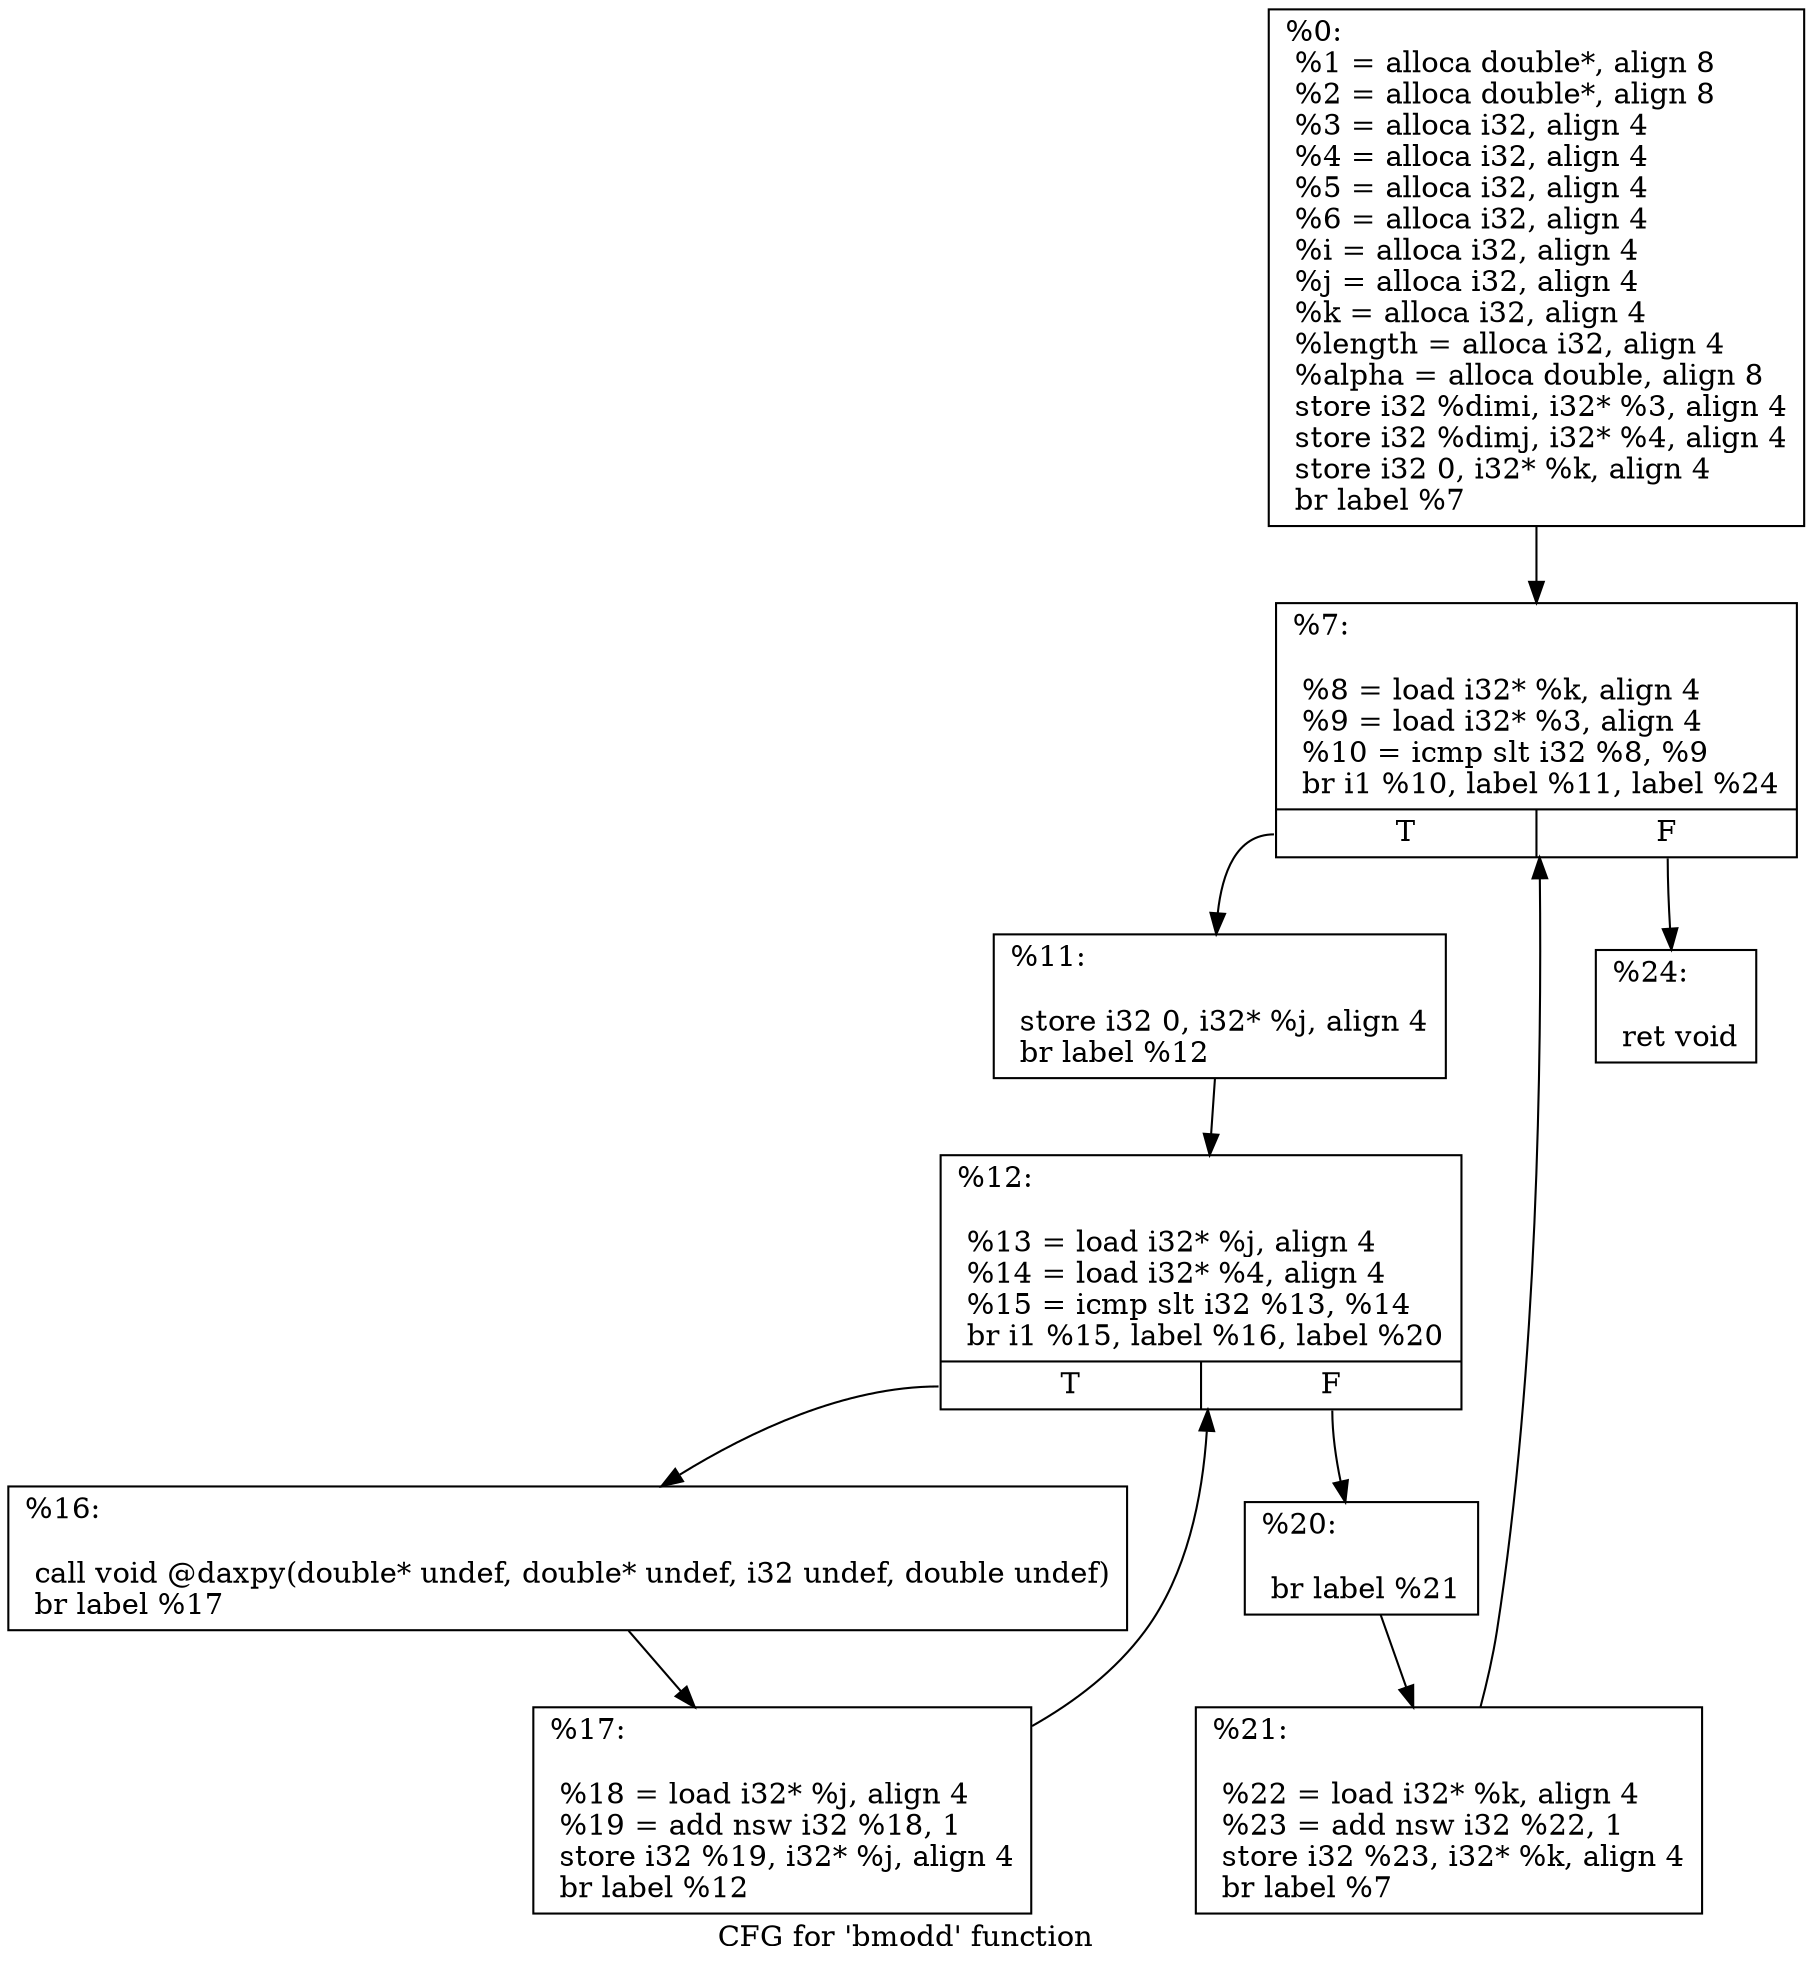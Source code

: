 digraph "CFG for 'bmodd' function" {
	label="CFG for 'bmodd' function";

	Node0x2bcba30 [shape=record,label="{%0:\l  %1 = alloca double*, align 8\l  %2 = alloca double*, align 8\l  %3 = alloca i32, align 4\l  %4 = alloca i32, align 4\l  %5 = alloca i32, align 4\l  %6 = alloca i32, align 4\l  %i = alloca i32, align 4\l  %j = alloca i32, align 4\l  %k = alloca i32, align 4\l  %length = alloca i32, align 4\l  %alpha = alloca double, align 8\l  store i32 %dimi, i32* %3, align 4\l  store i32 %dimj, i32* %4, align 4\l  store i32 0, i32* %k, align 4\l  br label %7\l}"];
	Node0x2bcba30 -> Node0x2bcba90;
	Node0x2bcba90 [shape=record,label="{%7:\l\l  %8 = load i32* %k, align 4\l  %9 = load i32* %3, align 4\l  %10 = icmp slt i32 %8, %9\l  br i1 %10, label %11, label %24\l|{<s0>T|<s1>F}}"];
	Node0x2bcba90:s0 -> Node0x2bcbaf0;
	Node0x2bcba90:s1 -> Node0x2bcbd30;
	Node0x2bcbaf0 [shape=record,label="{%11:\l\l  store i32 0, i32* %j, align 4\l  br label %12\l}"];
	Node0x2bcbaf0 -> Node0x2bcbb50;
	Node0x2bcbb50 [shape=record,label="{%12:\l\l  %13 = load i32* %j, align 4\l  %14 = load i32* %4, align 4\l  %15 = icmp slt i32 %13, %14\l  br i1 %15, label %16, label %20\l|{<s0>T|<s1>F}}"];
	Node0x2bcbb50:s0 -> Node0x2bcbbb0;
	Node0x2bcbb50:s1 -> Node0x2bcbc70;
	Node0x2bcbbb0 [shape=record,label="{%16:\l\l  call void @daxpy(double* undef, double* undef, i32 undef, double undef)\l  br label %17\l}"];
	Node0x2bcbbb0 -> Node0x2bcbc10;
	Node0x2bcbc10 [shape=record,label="{%17:\l\l  %18 = load i32* %j, align 4\l  %19 = add nsw i32 %18, 1\l  store i32 %19, i32* %j, align 4\l  br label %12\l}"];
	Node0x2bcbc10 -> Node0x2bcbb50;
	Node0x2bcbc70 [shape=record,label="{%20:\l\l  br label %21\l}"];
	Node0x2bcbc70 -> Node0x2bcbcd0;
	Node0x2bcbcd0 [shape=record,label="{%21:\l\l  %22 = load i32* %k, align 4\l  %23 = add nsw i32 %22, 1\l  store i32 %23, i32* %k, align 4\l  br label %7\l}"];
	Node0x2bcbcd0 -> Node0x2bcba90;
	Node0x2bcbd30 [shape=record,label="{%24:\l\l  ret void\l}"];
}
